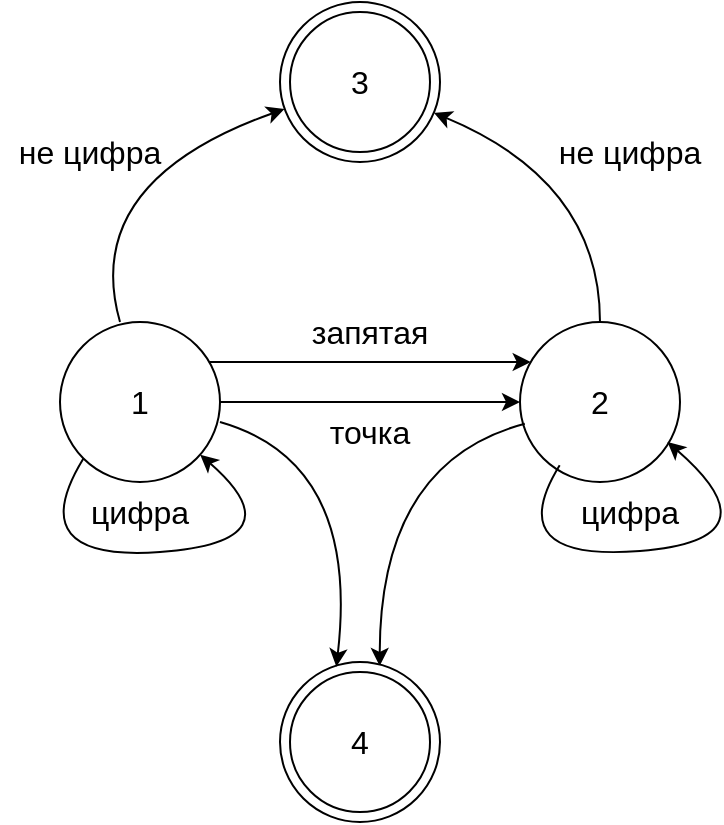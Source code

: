 <mxfile version="15.8.7" type="device"><diagram id="uTqG-SHTZ13dAA65uDn2" name="Страница 1"><mxGraphModel dx="1792" dy="693" grid="1" gridSize="10" guides="1" tooltips="1" connect="1" arrows="1" fold="1" page="1" pageScale="1" pageWidth="827" pageHeight="1169" math="0" shadow="0"><root><mxCell id="0"/><mxCell id="1" parent="0"/><mxCell id="Z3_r0sN7xnBsTUlB522--1" value="2" style="ellipse;whiteSpace=wrap;html=1;aspect=fixed;fontSize=16;" parent="1" vertex="1"><mxGeometry x="50" y="240" width="80" height="80" as="geometry"/></mxCell><mxCell id="Z3_r0sN7xnBsTUlB522--3" value="" style="curved=1;endArrow=classic;html=1;rounded=0;entryX=0.623;entryY=0.025;entryDx=0;entryDy=0;exitX=0.03;exitY=0.636;exitDx=0;exitDy=0;exitPerimeter=0;entryPerimeter=0;fontSize=16;" parent="1" source="Z3_r0sN7xnBsTUlB522--1" target="Z3_r0sN7xnBsTUlB522--21" edge="1"><mxGeometry width="50" height="50" relative="1" as="geometry"><mxPoint x="390" y="380" as="sourcePoint"/><mxPoint x="440" y="330" as="targetPoint"/><Array as="points"><mxPoint x="-20" y="310"/></Array></mxGeometry></mxCell><mxCell id="Z3_r0sN7xnBsTUlB522--4" value="" style="ellipse;whiteSpace=wrap;html=1;aspect=fixed;" parent="1" vertex="1"><mxGeometry x="-70" y="80" width="80" height="80" as="geometry"/></mxCell><mxCell id="Z3_r0sN7xnBsTUlB522--13" style="edgeStyle=orthogonalEdgeStyle;rounded=0;orthogonalLoop=1;jettySize=auto;html=1;entryX=0;entryY=0.5;entryDx=0;entryDy=0;fontSize=16;" parent="1" source="Z3_r0sN7xnBsTUlB522--12" target="Z3_r0sN7xnBsTUlB522--1" edge="1"><mxGeometry relative="1" as="geometry"/></mxCell><mxCell id="xawnJaxTgMmZA-3Db43e-1" style="edgeStyle=orthogonalEdgeStyle;rounded=0;orthogonalLoop=1;jettySize=auto;html=1;" edge="1" parent="1" source="Z3_r0sN7xnBsTUlB522--12" target="Z3_r0sN7xnBsTUlB522--1"><mxGeometry relative="1" as="geometry"><Array as="points"><mxPoint x="-20" y="260"/><mxPoint x="-20" y="260"/></Array></mxGeometry></mxCell><mxCell id="Z3_r0sN7xnBsTUlB522--12" value="1" style="ellipse;whiteSpace=wrap;html=1;aspect=fixed;fontSize=16;" parent="1" vertex="1"><mxGeometry x="-180" y="240" width="80" height="80" as="geometry"/></mxCell><mxCell id="Z3_r0sN7xnBsTUlB522--14" value="точка" style="text;html=1;strokeColor=none;fillColor=none;align=center;verticalAlign=middle;whiteSpace=wrap;rounded=0;fontSize=16;" parent="1" vertex="1"><mxGeometry x="-55" y="280" width="60" height="30" as="geometry"/></mxCell><mxCell id="Z3_r0sN7xnBsTUlB522--15" value="" style="curved=1;endArrow=classic;html=1;rounded=0;exitX=0;exitY=1;exitDx=0;exitDy=0;fontSize=16;" parent="1" source="Z3_r0sN7xnBsTUlB522--12" target="Z3_r0sN7xnBsTUlB522--12" edge="1"><mxGeometry width="50" height="50" relative="1" as="geometry"><mxPoint x="100" y="380" as="sourcePoint"/><mxPoint x="150" y="330" as="targetPoint"/><Array as="points"><mxPoint x="-200" y="360"/><mxPoint x="-60" y="350"/></Array></mxGeometry></mxCell><mxCell id="Z3_r0sN7xnBsTUlB522--16" value="цифра" style="text;html=1;strokeColor=none;fillColor=none;align=center;verticalAlign=middle;whiteSpace=wrap;rounded=0;fontSize=16;" parent="1" vertex="1"><mxGeometry x="-170" y="320" width="60" height="30" as="geometry"/></mxCell><mxCell id="Z3_r0sN7xnBsTUlB522--17" value="" style="curved=1;endArrow=classic;html=1;rounded=0;exitX=0.248;exitY=0.914;exitDx=0;exitDy=0;exitPerimeter=0;fontSize=16;" parent="1" edge="1"><mxGeometry width="50" height="50" relative="1" as="geometry"><mxPoint x="69.84" y="311.64" as="sourcePoint"/><mxPoint x="123.746" y="299.995" as="targetPoint"/><Array as="points"><mxPoint x="40" y="360"/><mxPoint x="180" y="349"/></Array></mxGeometry></mxCell><mxCell id="Z3_r0sN7xnBsTUlB522--18" value="цифра" style="text;html=1;strokeColor=none;fillColor=none;align=center;verticalAlign=middle;whiteSpace=wrap;rounded=0;fontSize=16;" parent="1" vertex="1"><mxGeometry x="75" y="320" width="60" height="30" as="geometry"/></mxCell><mxCell id="Z3_r0sN7xnBsTUlB522--20" value="" style="curved=1;endArrow=classic;html=1;rounded=0;exitX=0.375;exitY=0;exitDx=0;exitDy=0;exitPerimeter=0;fontSize=16;" parent="1" source="Z3_r0sN7xnBsTUlB522--12" target="Z3_r0sN7xnBsTUlB522--4" edge="1"><mxGeometry width="50" height="50" relative="1" as="geometry"><mxPoint x="122.938" y="257.231" as="sourcePoint"/><mxPoint x="260" y="200" as="targetPoint"/><Array as="points"><mxPoint x="-170" y="170"/></Array></mxGeometry></mxCell><mxCell id="Z3_r0sN7xnBsTUlB522--21" value="" style="ellipse;whiteSpace=wrap;html=1;aspect=fixed;fontSize=16;" parent="1" vertex="1"><mxGeometry x="-70" y="410" width="80" height="80" as="geometry"/></mxCell><mxCell id="Z3_r0sN7xnBsTUlB522--22" value="" style="curved=1;endArrow=classic;html=1;rounded=0;fontSize=16;" parent="1" source="Z3_r0sN7xnBsTUlB522--1" target="Z3_r0sN7xnBsTUlB522--4" edge="1"><mxGeometry width="50" height="50" relative="1" as="geometry"><mxPoint x="50" y="267.81" as="sourcePoint"/><mxPoint x="86.718" y="169.998" as="targetPoint"/><Array as="points"><mxPoint x="90" y="170"/></Array></mxGeometry></mxCell><mxCell id="Z3_r0sN7xnBsTUlB522--23" value="" style="curved=1;endArrow=classic;html=1;rounded=0;entryX=0.352;entryY=0.029;entryDx=0;entryDy=0;exitX=1;exitY=0.625;exitDx=0;exitDy=0;entryPerimeter=0;exitPerimeter=0;fontSize=16;" parent="1" source="Z3_r0sN7xnBsTUlB522--12" target="Z3_r0sN7xnBsTUlB522--21" edge="1"><mxGeometry width="50" height="50" relative="1" as="geometry"><mxPoint x="71.716" y="318.284" as="sourcePoint"/><mxPoint y="430" as="targetPoint"/><Array as="points"><mxPoint x="-30" y="310"/></Array></mxGeometry></mxCell><mxCell id="Z3_r0sN7xnBsTUlB522--24" value="не цифра" style="text;html=1;strokeColor=none;fillColor=none;align=center;verticalAlign=middle;whiteSpace=wrap;rounded=0;fontSize=16;" parent="1" vertex="1"><mxGeometry x="-210" y="140" width="90" height="30" as="geometry"/></mxCell><mxCell id="Z3_r0sN7xnBsTUlB522--25" value="не цифра" style="text;html=1;strokeColor=none;fillColor=none;align=center;verticalAlign=middle;whiteSpace=wrap;rounded=0;fontSize=16;" parent="1" vertex="1"><mxGeometry x="60" y="140" width="90" height="30" as="geometry"/></mxCell><mxCell id="Z3_r0sN7xnBsTUlB522--26" value="4" style="ellipse;whiteSpace=wrap;html=1;aspect=fixed;fontSize=16;" parent="1" vertex="1"><mxGeometry x="-65" y="415" width="70" height="70" as="geometry"/></mxCell><mxCell id="Z3_r0sN7xnBsTUlB522--27" value="3" style="ellipse;whiteSpace=wrap;html=1;aspect=fixed;fontSize=16;" parent="1" vertex="1"><mxGeometry x="-65" y="85" width="70" height="70" as="geometry"/></mxCell><mxCell id="xawnJaxTgMmZA-3Db43e-2" value="запятая" style="text;html=1;strokeColor=none;fillColor=none;align=center;verticalAlign=middle;whiteSpace=wrap;rounded=0;fontSize=16;" vertex="1" parent="1"><mxGeometry x="-55" y="230" width="60" height="30" as="geometry"/></mxCell></root></mxGraphModel></diagram></mxfile>